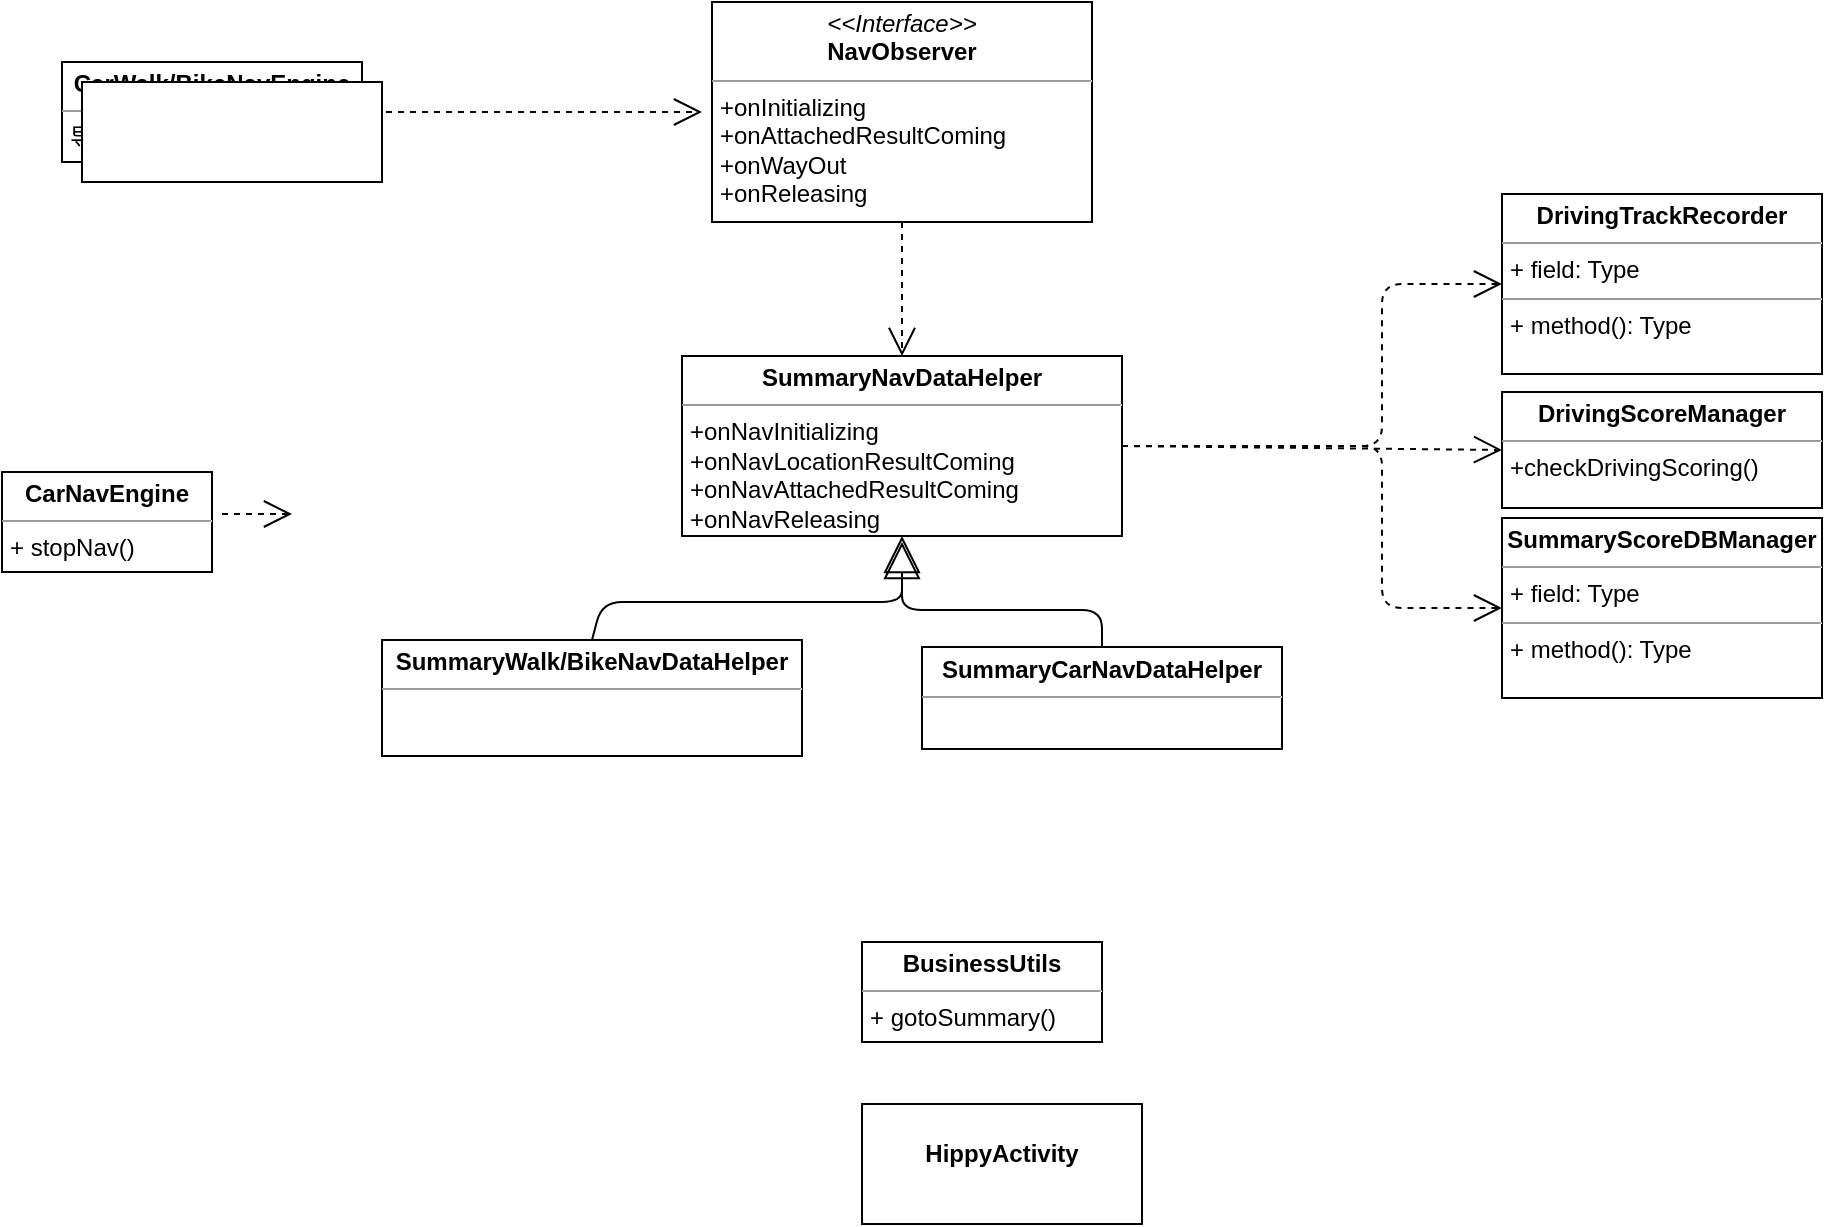 <mxfile version="12.1.2" type="github" pages="1">
  <diagram id="hatcAHj4JaseidqqJItx" name="Page-1">
    <mxGraphModel dx="3133" dy="1051" grid="1" gridSize="10" guides="1" tooltips="1" connect="1" arrows="1" fold="1" page="1" pageScale="1" pageWidth="827" pageHeight="1169" math="0" shadow="0">
      <root>
        <mxCell id="0"/>
        <mxCell id="1" parent="0"/>
        <mxCell id="SxgjUJMsSInwgabmD7E0-23" value="&lt;p style=&quot;margin: 0px ; margin-top: 4px ; text-align: center&quot;&gt;&lt;b&gt;CarNavEngine&lt;/b&gt;&lt;br&gt;&lt;/p&gt;&lt;hr size=&quot;1&quot;&gt;&lt;p style=&quot;margin: 0px ; margin-left: 4px&quot;&gt;+ stopNav()&lt;/p&gt;" style="verticalAlign=top;align=left;overflow=fill;fontSize=12;fontFamily=Helvetica;html=1;" parent="1" vertex="1">
          <mxGeometry x="-180" y="405" width="105" height="50" as="geometry"/>
        </mxCell>
        <mxCell id="SxgjUJMsSInwgabmD7E0-33" value="&lt;p style=&quot;margin: 0px ; margin-top: 4px ; text-align: center&quot;&gt;&lt;b&gt;SummaryCarNavDataHelper&lt;/b&gt;&lt;br&gt;&lt;/p&gt;&lt;hr size=&quot;1&quot;&gt;&lt;p style=&quot;margin: 0px ; margin-left: 4px&quot;&gt;&lt;/p&gt;&lt;p style=&quot;margin: 0px ; margin-left: 4px&quot;&gt;&lt;br&gt;&lt;/p&gt;" style="verticalAlign=top;align=left;overflow=fill;fontSize=12;fontFamily=Helvetica;html=1;" parent="1" vertex="1">
          <mxGeometry x="280" y="492.5" width="180" height="51" as="geometry"/>
        </mxCell>
        <mxCell id="SxgjUJMsSInwgabmD7E0-35" value="&lt;p style=&quot;margin: 0px ; margin-top: 4px ; text-align: center&quot;&gt;&lt;b&gt;BusinessUtils&lt;/b&gt;&lt;/p&gt;&lt;hr size=&quot;1&quot;&gt;&lt;p style=&quot;margin: 0px ; margin-left: 4px&quot;&gt;+ gotoSummary()&lt;/p&gt;" style="verticalAlign=top;align=left;overflow=fill;fontSize=12;fontFamily=Helvetica;html=1;" parent="1" vertex="1">
          <mxGeometry x="250" y="640" width="120" height="50" as="geometry"/>
        </mxCell>
        <mxCell id="SxgjUJMsSInwgabmD7E0-36" value="" style="endArrow=open;endSize=12;dashed=1;html=1;entryX=0;entryY=0.5;entryDx=0;entryDy=0;" parent="1" edge="1">
          <mxGeometry width="160" relative="1" as="geometry">
            <mxPoint x="-70" y="426" as="sourcePoint"/>
            <mxPoint x="-35" y="426" as="targetPoint"/>
          </mxGeometry>
        </mxCell>
        <mxCell id="SxgjUJMsSInwgabmD7E0-39" value="&lt;p style=&quot;margin: 0px ; margin-top: 4px ; text-align: center&quot;&gt;&lt;b&gt;DrivingScoreManager&lt;/b&gt;&lt;/p&gt;&lt;hr size=&quot;1&quot;&gt;&lt;p style=&quot;margin: 0px ; margin-left: 4px&quot;&gt;+checkDrivingScoring()&lt;/p&gt;" style="verticalAlign=top;align=left;overflow=fill;fontSize=12;fontFamily=Helvetica;html=1;" parent="1" vertex="1">
          <mxGeometry x="570" y="365" width="160" height="58" as="geometry"/>
        </mxCell>
        <mxCell id="ehyeMLWLZtypJvzTVTHI-1" value="&lt;p style=&quot;margin: 0px ; margin-top: 4px ; text-align: center&quot;&gt;&lt;b&gt;DrivingTrackRecorder&lt;/b&gt;&lt;br&gt;&lt;/p&gt;&lt;hr size=&quot;1&quot;&gt;&lt;p style=&quot;margin: 0px ; margin-left: 4px&quot;&gt;+ field: Type&lt;/p&gt;&lt;hr size=&quot;1&quot;&gt;&lt;p style=&quot;margin: 0px ; margin-left: 4px&quot;&gt;+ method(): Type&lt;/p&gt;" style="verticalAlign=top;align=left;overflow=fill;fontSize=12;fontFamily=Helvetica;html=1;" parent="1" vertex="1">
          <mxGeometry x="570" y="266" width="160" height="90" as="geometry"/>
        </mxCell>
        <mxCell id="ehyeMLWLZtypJvzTVTHI-3" value="&lt;p style=&quot;margin: 0px ; margin-top: 4px ; text-align: center&quot;&gt;&lt;b&gt;SummaryNavDataHelper&lt;/b&gt;&lt;br&gt;&lt;/p&gt;&lt;hr size=&quot;1&quot;&gt;&lt;p style=&quot;margin: 0px ; margin-left: 4px&quot;&gt;+onNavInitializing&lt;/p&gt;&lt;p style=&quot;margin: 0px ; margin-left: 4px&quot;&gt;+onNavLocationResultComing&lt;/p&gt;&lt;p style=&quot;margin: 0px ; margin-left: 4px&quot;&gt;+onNavAttachedResultComing&lt;/p&gt;&lt;p style=&quot;margin: 0px ; margin-left: 4px&quot;&gt;+onNavReleasing&lt;/p&gt;" style="verticalAlign=top;align=left;overflow=fill;fontSize=12;fontFamily=Helvetica;html=1;" parent="1" vertex="1">
          <mxGeometry x="160" y="347" width="220" height="90" as="geometry"/>
        </mxCell>
        <mxCell id="ehyeMLWLZtypJvzTVTHI-14" value="&lt;p style=&quot;margin: 0px ; margin-top: 4px ; text-align: center&quot;&gt;&lt;i&gt;&amp;lt;&amp;lt;Interface&amp;gt;&amp;gt;&lt;/i&gt;&lt;br&gt;&lt;b&gt;NavObserver&lt;/b&gt;&lt;/p&gt;&lt;hr size=&quot;1&quot;&gt;&lt;p style=&quot;margin: 0px ; margin-left: 4px&quot;&gt;+onInitializing&lt;/p&gt;&lt;p style=&quot;margin: 0px ; margin-left: 4px&quot;&gt;+onAttachedResultComing&lt;/p&gt;&lt;p style=&quot;margin: 0px ; margin-left: 4px&quot;&gt;+onWayOut&lt;/p&gt;&lt;p style=&quot;margin: 0px ; margin-left: 4px&quot;&gt;+onReleasing&lt;/p&gt;" style="verticalAlign=top;align=left;overflow=fill;fontSize=12;fontFamily=Helvetica;html=1;" parent="1" vertex="1">
          <mxGeometry x="175" y="170" width="190" height="110" as="geometry"/>
        </mxCell>
        <mxCell id="ehyeMLWLZtypJvzTVTHI-22" value="&lt;p style=&quot;margin: 0px ; margin-top: 4px ; text-align: center&quot;&gt;&lt;b&gt;CarWalk/BikeNavEngine&lt;/b&gt;&lt;br&gt;&lt;/p&gt;&lt;hr size=&quot;1&quot;&gt;&lt;p style=&quot;margin: 0px ; margin-left: 4px&quot;&gt;导航引擎&lt;/p&gt;" style="verticalAlign=top;align=left;overflow=fill;fontSize=12;fontFamily=Helvetica;html=1;" parent="1" vertex="1">
          <mxGeometry x="-150" y="200" width="150" height="50" as="geometry"/>
        </mxCell>
        <mxCell id="ehyeMLWLZtypJvzTVTHI-27" value="" style="endArrow=open;endSize=12;dashed=1;html=1;exitX=1;exitY=0.5;exitDx=0;exitDy=0;" parent="1" source="ehyeMLWLZtypJvzTVTHI-22" edge="1">
          <mxGeometry width="160" relative="1" as="geometry">
            <mxPoint x="-70" y="128" as="sourcePoint"/>
            <mxPoint x="170" y="225" as="targetPoint"/>
          </mxGeometry>
        </mxCell>
        <mxCell id="ehyeMLWLZtypJvzTVTHI-29" value="&lt;p style=&quot;margin: 0px ; margin-top: 4px ; text-align: center&quot;&gt;&lt;b&gt;SummaryWalk/BikeNavDataHelper&lt;/b&gt;&lt;br&gt;&lt;/p&gt;&lt;hr size=&quot;1&quot;&gt;&lt;p style=&quot;margin: 0px ; margin-left: 4px&quot;&gt;&lt;/p&gt;&lt;p style=&quot;margin: 0px ; margin-left: 4px&quot;&gt;&lt;br&gt;&lt;/p&gt;" style="verticalAlign=top;align=left;overflow=fill;fontSize=12;fontFamily=Helvetica;html=1;" parent="1" vertex="1">
          <mxGeometry x="10" y="489" width="210" height="58" as="geometry"/>
        </mxCell>
        <mxCell id="ehyeMLWLZtypJvzTVTHI-33" value="" style="endArrow=block;endSize=16;endFill=0;html=1;exitX=0.5;exitY=0;exitDx=0;exitDy=0;" parent="1" source="ehyeMLWLZtypJvzTVTHI-29" edge="1">
          <mxGeometry width="160" relative="1" as="geometry">
            <mxPoint x="-40" y="590" as="sourcePoint"/>
            <mxPoint x="270" y="440" as="targetPoint"/>
            <Array as="points">
              <mxPoint x="120" y="470"/>
              <mxPoint x="190" y="470"/>
              <mxPoint x="270" y="470"/>
            </Array>
          </mxGeometry>
        </mxCell>
        <mxCell id="ehyeMLWLZtypJvzTVTHI-34" value="" style="endArrow=block;endSize=16;endFill=0;html=1;entryX=0.5;entryY=1;entryDx=0;entryDy=0;exitX=0.5;exitY=0;exitDx=0;exitDy=0;" parent="1" source="SxgjUJMsSInwgabmD7E0-33" target="ehyeMLWLZtypJvzTVTHI-3" edge="1">
          <mxGeometry width="160" relative="1" as="geometry">
            <mxPoint x="130" y="480" as="sourcePoint"/>
            <mxPoint x="290" y="480" as="targetPoint"/>
            <Array as="points">
              <mxPoint x="370" y="474"/>
              <mxPoint x="270" y="474"/>
              <mxPoint x="270" y="460"/>
            </Array>
          </mxGeometry>
        </mxCell>
        <mxCell id="ehyeMLWLZtypJvzTVTHI-36" value="&lt;p style=&quot;margin: 0px ; margin-top: 4px ; text-align: center&quot;&gt;&lt;b&gt;SummaryScoreDBManager&lt;/b&gt;&lt;br&gt;&lt;/p&gt;&lt;hr size=&quot;1&quot;&gt;&lt;p style=&quot;margin: 0px ; margin-left: 4px&quot;&gt;+ field: Type&lt;/p&gt;&lt;hr size=&quot;1&quot;&gt;&lt;p style=&quot;margin: 0px ; margin-left: 4px&quot;&gt;+ method(): Type&lt;/p&gt;" style="verticalAlign=top;align=left;overflow=fill;fontSize=12;fontFamily=Helvetica;html=1;" parent="1" vertex="1">
          <mxGeometry x="570" y="428" width="160" height="90" as="geometry"/>
        </mxCell>
        <mxCell id="ehyeMLWLZtypJvzTVTHI-37" value="&lt;p style=&quot;margin: 0px ; margin-top: 4px ; text-align: center&quot;&gt;&lt;br&gt;&lt;b&gt;HippyActivity&lt;/b&gt;&lt;/p&gt;" style="verticalAlign=top;align=left;overflow=fill;fontSize=12;fontFamily=Helvetica;html=1;" parent="1" vertex="1">
          <mxGeometry x="250" y="721" width="140" height="60" as="geometry"/>
        </mxCell>
        <mxCell id="ehyeMLWLZtypJvzTVTHI-38" value="" style="endArrow=open;endSize=12;dashed=1;html=1;entryX=0;entryY=0.5;entryDx=0;entryDy=0;exitX=1;exitY=0.5;exitDx=0;exitDy=0;" parent="1" source="ehyeMLWLZtypJvzTVTHI-3" target="ehyeMLWLZtypJvzTVTHI-1" edge="1">
          <mxGeometry width="160" relative="1" as="geometry">
            <mxPoint x="510" y="410" as="sourcePoint"/>
            <mxPoint x="660" y="408" as="targetPoint"/>
            <Array as="points">
              <mxPoint x="510" y="392"/>
              <mxPoint x="510" y="311"/>
            </Array>
          </mxGeometry>
        </mxCell>
        <mxCell id="ehyeMLWLZtypJvzTVTHI-39" value="" style="endArrow=open;endSize=12;dashed=1;html=1;entryX=0;entryY=0.5;entryDx=0;entryDy=0;exitX=1;exitY=0.5;exitDx=0;exitDy=0;" parent="1" source="ehyeMLWLZtypJvzTVTHI-3" target="SxgjUJMsSInwgabmD7E0-39" edge="1">
          <mxGeometry width="160" relative="1" as="geometry">
            <mxPoint x="510" y="398" as="sourcePoint"/>
            <mxPoint x="670" y="398" as="targetPoint"/>
          </mxGeometry>
        </mxCell>
        <mxCell id="ehyeMLWLZtypJvzTVTHI-40" value="" style="endArrow=open;endSize=12;dashed=1;html=1;entryX=0;entryY=0.5;entryDx=0;entryDy=0;exitX=1;exitY=0.5;exitDx=0;exitDy=0;" parent="1" source="ehyeMLWLZtypJvzTVTHI-3" target="ehyeMLWLZtypJvzTVTHI-36" edge="1">
          <mxGeometry width="160" relative="1" as="geometry">
            <mxPoint x="510" y="410" as="sourcePoint"/>
            <mxPoint x="620" y="618" as="targetPoint"/>
            <Array as="points">
              <mxPoint x="510" y="392"/>
              <mxPoint x="510" y="473"/>
            </Array>
          </mxGeometry>
        </mxCell>
        <mxCell id="ehyeMLWLZtypJvzTVTHI-41" value="" style="endArrow=open;endSize=12;dashed=1;html=1;exitX=0.5;exitY=1;exitDx=0;exitDy=0;entryX=0.5;entryY=0;entryDx=0;entryDy=0;" parent="1" source="ehyeMLWLZtypJvzTVTHI-14" target="ehyeMLWLZtypJvzTVTHI-3" edge="1">
          <mxGeometry width="160" relative="1" as="geometry">
            <mxPoint x="230" y="260" as="sourcePoint"/>
            <mxPoint x="390" y="260" as="targetPoint"/>
          </mxGeometry>
        </mxCell>
        <mxCell id="0d2RcIqKF75WvuLDPPzj-1" value="&lt;p style=&quot;margin: 0px ; margin-top: 4px ; text-align: center&quot;&gt;&lt;br&gt;&lt;/p&gt;" style="verticalAlign=top;align=left;overflow=fill;fontSize=12;fontFamily=Helvetica;html=1;" vertex="1" parent="1">
          <mxGeometry x="-140" y="210" width="150" height="50" as="geometry"/>
        </mxCell>
      </root>
    </mxGraphModel>
  </diagram>
</mxfile>
